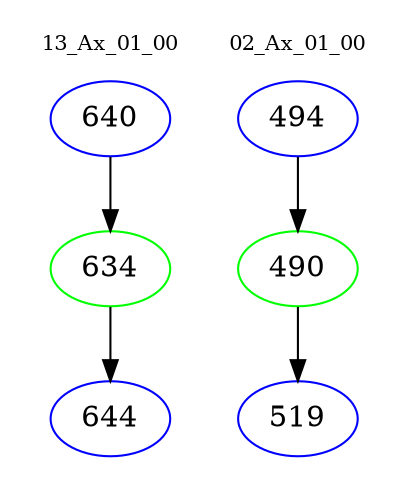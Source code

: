 digraph{
subgraph cluster_0 {
color = white
label = "13_Ax_01_00";
fontsize=10;
T0_640 [label="640", color="blue"]
T0_640 -> T0_634 [color="black"]
T0_634 [label="634", color="green"]
T0_634 -> T0_644 [color="black"]
T0_644 [label="644", color="blue"]
}
subgraph cluster_1 {
color = white
label = "02_Ax_01_00";
fontsize=10;
T1_494 [label="494", color="blue"]
T1_494 -> T1_490 [color="black"]
T1_490 [label="490", color="green"]
T1_490 -> T1_519 [color="black"]
T1_519 [label="519", color="blue"]
}
}
